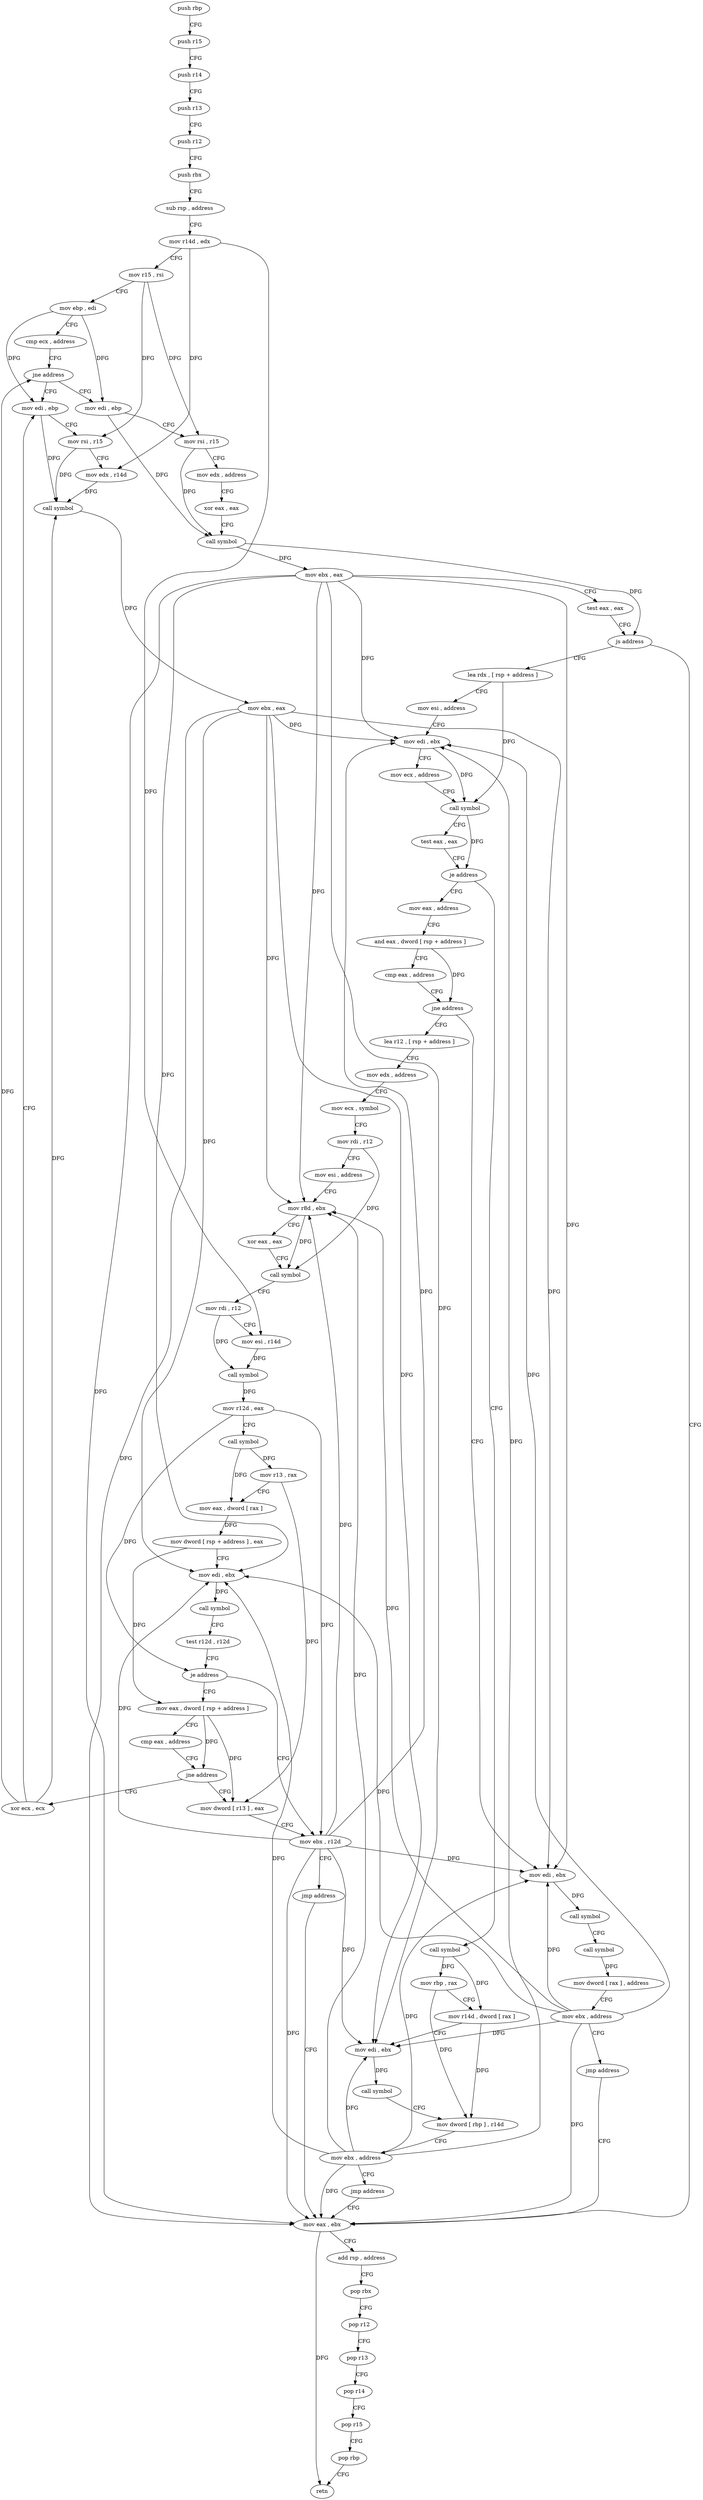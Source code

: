 digraph "func" {
"4234848" [label = "push rbp" ]
"4234849" [label = "push r15" ]
"4234851" [label = "push r14" ]
"4234853" [label = "push r13" ]
"4234855" [label = "push r12" ]
"4234857" [label = "push rbx" ]
"4234858" [label = "sub rsp , address" ]
"4234865" [label = "mov r14d , edx" ]
"4234868" [label = "mov r15 , rsi" ]
"4234871" [label = "mov ebp , edi" ]
"4234873" [label = "cmp ecx , address" ]
"4234879" [label = "jne address" ]
"4235095" [label = "mov edi , ebp" ]
"4234885" [label = "mov edi , ebp" ]
"4235097" [label = "mov rsi , r15" ]
"4235100" [label = "mov edx , r14d" ]
"4235103" [label = "call symbol" ]
"4235108" [label = "mov ebx , eax" ]
"4235110" [label = "mov eax , ebx" ]
"4234887" [label = "mov rsi , r15" ]
"4234890" [label = "mov edx , address" ]
"4234895" [label = "xor eax , eax" ]
"4234897" [label = "call symbol" ]
"4234902" [label = "mov ebx , eax" ]
"4234904" [label = "test eax , eax" ]
"4234906" [label = "js address" ]
"4234912" [label = "lea rdx , [ rsp + address ]" ]
"4235112" [label = "add rsp , address" ]
"4235119" [label = "pop rbx" ]
"4235120" [label = "pop r12" ]
"4235122" [label = "pop r13" ]
"4235124" [label = "pop r14" ]
"4235126" [label = "pop r15" ]
"4235128" [label = "pop rbp" ]
"4235129" [label = "retn" ]
"4234917" [label = "mov esi , address" ]
"4234922" [label = "mov edi , ebx" ]
"4234924" [label = "mov ecx , address" ]
"4234929" [label = "call symbol" ]
"4234934" [label = "test eax , eax" ]
"4234936" [label = "je address" ]
"4234970" [label = "mov eax , address" ]
"4234938" [label = "call symbol" ]
"4234975" [label = "and eax , dword [ rsp + address ]" ]
"4234979" [label = "cmp eax , address" ]
"4234984" [label = "jne address" ]
"4235011" [label = "lea r12 , [ rsp + address ]" ]
"4234986" [label = "mov edi , ebx" ]
"4234943" [label = "mov rbp , rax" ]
"4234946" [label = "mov r14d , dword [ rax ]" ]
"4234949" [label = "mov edi , ebx" ]
"4234951" [label = "call symbol" ]
"4234956" [label = "mov dword [ rbp ] , r14d" ]
"4234960" [label = "mov ebx , address" ]
"4234965" [label = "jmp address" ]
"4235016" [label = "mov edx , address" ]
"4235021" [label = "mov ecx , symbol" ]
"4235026" [label = "mov rdi , r12" ]
"4235029" [label = "mov esi , address" ]
"4235034" [label = "mov r8d , ebx" ]
"4235037" [label = "xor eax , eax" ]
"4235039" [label = "call symbol" ]
"4235044" [label = "mov rdi , r12" ]
"4235047" [label = "mov esi , r14d" ]
"4235050" [label = "call symbol" ]
"4235055" [label = "mov r12d , eax" ]
"4235058" [label = "call symbol" ]
"4235063" [label = "mov r13 , rax" ]
"4235066" [label = "mov eax , dword [ rax ]" ]
"4235068" [label = "mov dword [ rsp + address ] , eax" ]
"4235072" [label = "mov edi , ebx" ]
"4235074" [label = "call symbol" ]
"4235079" [label = "test r12d , r12d" ]
"4235082" [label = "je address" ]
"4235134" [label = "mov ebx , r12d" ]
"4235084" [label = "mov eax , dword [ rsp + address ]" ]
"4234988" [label = "call symbol" ]
"4234993" [label = "call symbol" ]
"4234998" [label = "mov dword [ rax ] , address" ]
"4235004" [label = "mov ebx , address" ]
"4235009" [label = "jmp address" ]
"4235137" [label = "jmp address" ]
"4235088" [label = "cmp eax , address" ]
"4235091" [label = "jne address" ]
"4235130" [label = "mov dword [ r13 ] , eax" ]
"4235093" [label = "xor ecx , ecx" ]
"4234848" -> "4234849" [ label = "CFG" ]
"4234849" -> "4234851" [ label = "CFG" ]
"4234851" -> "4234853" [ label = "CFG" ]
"4234853" -> "4234855" [ label = "CFG" ]
"4234855" -> "4234857" [ label = "CFG" ]
"4234857" -> "4234858" [ label = "CFG" ]
"4234858" -> "4234865" [ label = "CFG" ]
"4234865" -> "4234868" [ label = "CFG" ]
"4234865" -> "4235100" [ label = "DFG" ]
"4234865" -> "4235047" [ label = "DFG" ]
"4234868" -> "4234871" [ label = "CFG" ]
"4234868" -> "4235097" [ label = "DFG" ]
"4234868" -> "4234887" [ label = "DFG" ]
"4234871" -> "4234873" [ label = "CFG" ]
"4234871" -> "4235095" [ label = "DFG" ]
"4234871" -> "4234885" [ label = "DFG" ]
"4234873" -> "4234879" [ label = "CFG" ]
"4234879" -> "4235095" [ label = "CFG" ]
"4234879" -> "4234885" [ label = "CFG" ]
"4235095" -> "4235097" [ label = "CFG" ]
"4235095" -> "4235103" [ label = "DFG" ]
"4234885" -> "4234887" [ label = "CFG" ]
"4234885" -> "4234897" [ label = "DFG" ]
"4235097" -> "4235100" [ label = "CFG" ]
"4235097" -> "4235103" [ label = "DFG" ]
"4235100" -> "4235103" [ label = "DFG" ]
"4235103" -> "4235108" [ label = "DFG" ]
"4235108" -> "4235110" [ label = "DFG" ]
"4235108" -> "4234922" [ label = "DFG" ]
"4235108" -> "4234949" [ label = "DFG" ]
"4235108" -> "4235034" [ label = "DFG" ]
"4235108" -> "4235072" [ label = "DFG" ]
"4235108" -> "4234986" [ label = "DFG" ]
"4235110" -> "4235112" [ label = "CFG" ]
"4235110" -> "4235129" [ label = "DFG" ]
"4234887" -> "4234890" [ label = "CFG" ]
"4234887" -> "4234897" [ label = "DFG" ]
"4234890" -> "4234895" [ label = "CFG" ]
"4234895" -> "4234897" [ label = "CFG" ]
"4234897" -> "4234902" [ label = "DFG" ]
"4234897" -> "4234906" [ label = "DFG" ]
"4234902" -> "4234904" [ label = "CFG" ]
"4234902" -> "4235110" [ label = "DFG" ]
"4234902" -> "4234922" [ label = "DFG" ]
"4234902" -> "4234949" [ label = "DFG" ]
"4234902" -> "4235034" [ label = "DFG" ]
"4234902" -> "4235072" [ label = "DFG" ]
"4234902" -> "4234986" [ label = "DFG" ]
"4234904" -> "4234906" [ label = "CFG" ]
"4234906" -> "4235110" [ label = "CFG" ]
"4234906" -> "4234912" [ label = "CFG" ]
"4234912" -> "4234917" [ label = "CFG" ]
"4234912" -> "4234929" [ label = "DFG" ]
"4235112" -> "4235119" [ label = "CFG" ]
"4235119" -> "4235120" [ label = "CFG" ]
"4235120" -> "4235122" [ label = "CFG" ]
"4235122" -> "4235124" [ label = "CFG" ]
"4235124" -> "4235126" [ label = "CFG" ]
"4235126" -> "4235128" [ label = "CFG" ]
"4235128" -> "4235129" [ label = "CFG" ]
"4234917" -> "4234922" [ label = "CFG" ]
"4234922" -> "4234924" [ label = "CFG" ]
"4234922" -> "4234929" [ label = "DFG" ]
"4234924" -> "4234929" [ label = "CFG" ]
"4234929" -> "4234934" [ label = "CFG" ]
"4234929" -> "4234936" [ label = "DFG" ]
"4234934" -> "4234936" [ label = "CFG" ]
"4234936" -> "4234970" [ label = "CFG" ]
"4234936" -> "4234938" [ label = "CFG" ]
"4234970" -> "4234975" [ label = "CFG" ]
"4234938" -> "4234943" [ label = "DFG" ]
"4234938" -> "4234946" [ label = "DFG" ]
"4234975" -> "4234979" [ label = "CFG" ]
"4234975" -> "4234984" [ label = "DFG" ]
"4234979" -> "4234984" [ label = "CFG" ]
"4234984" -> "4235011" [ label = "CFG" ]
"4234984" -> "4234986" [ label = "CFG" ]
"4235011" -> "4235016" [ label = "CFG" ]
"4234986" -> "4234988" [ label = "DFG" ]
"4234943" -> "4234946" [ label = "CFG" ]
"4234943" -> "4234956" [ label = "DFG" ]
"4234946" -> "4234949" [ label = "CFG" ]
"4234946" -> "4234956" [ label = "DFG" ]
"4234949" -> "4234951" [ label = "DFG" ]
"4234951" -> "4234956" [ label = "CFG" ]
"4234956" -> "4234960" [ label = "CFG" ]
"4234960" -> "4234965" [ label = "CFG" ]
"4234960" -> "4235110" [ label = "DFG" ]
"4234960" -> "4234922" [ label = "DFG" ]
"4234960" -> "4234949" [ label = "DFG" ]
"4234960" -> "4235034" [ label = "DFG" ]
"4234960" -> "4235072" [ label = "DFG" ]
"4234960" -> "4234986" [ label = "DFG" ]
"4234965" -> "4235110" [ label = "CFG" ]
"4235016" -> "4235021" [ label = "CFG" ]
"4235021" -> "4235026" [ label = "CFG" ]
"4235026" -> "4235029" [ label = "CFG" ]
"4235026" -> "4235039" [ label = "DFG" ]
"4235029" -> "4235034" [ label = "CFG" ]
"4235034" -> "4235037" [ label = "CFG" ]
"4235034" -> "4235039" [ label = "DFG" ]
"4235037" -> "4235039" [ label = "CFG" ]
"4235039" -> "4235044" [ label = "CFG" ]
"4235044" -> "4235047" [ label = "CFG" ]
"4235044" -> "4235050" [ label = "DFG" ]
"4235047" -> "4235050" [ label = "DFG" ]
"4235050" -> "4235055" [ label = "DFG" ]
"4235055" -> "4235058" [ label = "CFG" ]
"4235055" -> "4235082" [ label = "DFG" ]
"4235055" -> "4235134" [ label = "DFG" ]
"4235058" -> "4235063" [ label = "DFG" ]
"4235058" -> "4235066" [ label = "DFG" ]
"4235063" -> "4235066" [ label = "CFG" ]
"4235063" -> "4235130" [ label = "DFG" ]
"4235066" -> "4235068" [ label = "DFG" ]
"4235068" -> "4235072" [ label = "CFG" ]
"4235068" -> "4235084" [ label = "DFG" ]
"4235072" -> "4235074" [ label = "DFG" ]
"4235074" -> "4235079" [ label = "CFG" ]
"4235079" -> "4235082" [ label = "CFG" ]
"4235082" -> "4235134" [ label = "CFG" ]
"4235082" -> "4235084" [ label = "CFG" ]
"4235134" -> "4235137" [ label = "CFG" ]
"4235134" -> "4235110" [ label = "DFG" ]
"4235134" -> "4234922" [ label = "DFG" ]
"4235134" -> "4234949" [ label = "DFG" ]
"4235134" -> "4235034" [ label = "DFG" ]
"4235134" -> "4235072" [ label = "DFG" ]
"4235134" -> "4234986" [ label = "DFG" ]
"4235084" -> "4235088" [ label = "CFG" ]
"4235084" -> "4235091" [ label = "DFG" ]
"4235084" -> "4235130" [ label = "DFG" ]
"4234988" -> "4234993" [ label = "CFG" ]
"4234993" -> "4234998" [ label = "DFG" ]
"4234998" -> "4235004" [ label = "CFG" ]
"4235004" -> "4235009" [ label = "CFG" ]
"4235004" -> "4235110" [ label = "DFG" ]
"4235004" -> "4234922" [ label = "DFG" ]
"4235004" -> "4234949" [ label = "DFG" ]
"4235004" -> "4235034" [ label = "DFG" ]
"4235004" -> "4235072" [ label = "DFG" ]
"4235004" -> "4234986" [ label = "DFG" ]
"4235009" -> "4235110" [ label = "CFG" ]
"4235137" -> "4235110" [ label = "CFG" ]
"4235088" -> "4235091" [ label = "CFG" ]
"4235091" -> "4235130" [ label = "CFG" ]
"4235091" -> "4235093" [ label = "CFG" ]
"4235130" -> "4235134" [ label = "CFG" ]
"4235093" -> "4235095" [ label = "CFG" ]
"4235093" -> "4234879" [ label = "DFG" ]
"4235093" -> "4235103" [ label = "DFG" ]
}
